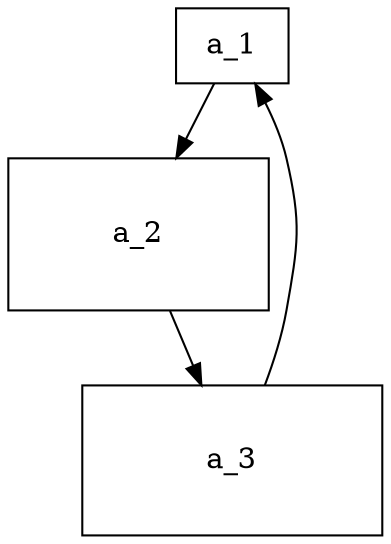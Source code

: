 digraph G {
	node [shape=rectangle];
	a_1 [margin="0"]; // will have no effect
	a_2 [margin="0.7,0.4"];
	a_3 [width="2",height="1"];
	a_1-> a_2 -> a_3 -> a_1;
}